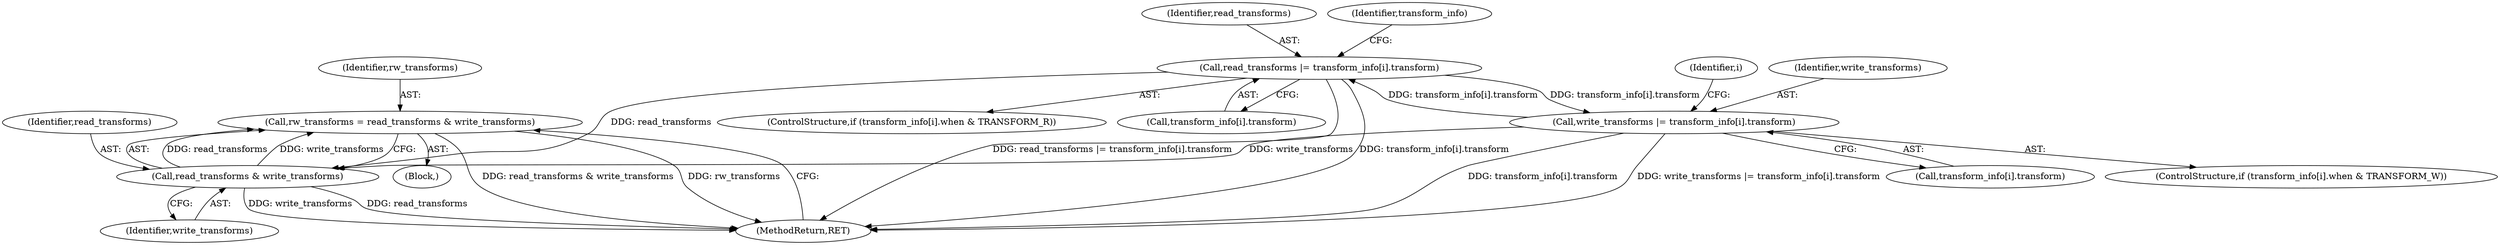 digraph "0_Android_9d4853418ab2f754c2b63e091c29c5529b8b86ca_26@API" {
"1000146" [label="(Call,rw_transforms = read_transforms & write_transforms)"];
"1000148" [label="(Call,read_transforms & write_transforms)"];
"1000124" [label="(Call,read_transforms |= transform_info[i].transform)"];
"1000139" [label="(Call,write_transforms |= transform_info[i].transform)"];
"1000146" [label="(Call,rw_transforms = read_transforms & write_transforms)"];
"1000124" [label="(Call,read_transforms |= transform_info[i].transform)"];
"1000139" [label="(Call,write_transforms |= transform_info[i].transform)"];
"1000104" [label="(Block,)"];
"1000126" [label="(Call,transform_info[i].transform)"];
"1000131" [label="(ControlStructure,if (transform_info[i].when & TRANSFORM_W))"];
"1000141" [label="(Call,transform_info[i].transform)"];
"1000125" [label="(Identifier,read_transforms)"];
"1000140" [label="(Identifier,write_transforms)"];
"1000114" [label="(Identifier,i)"];
"1000150" [label="(Identifier,write_transforms)"];
"1000135" [label="(Identifier,transform_info)"];
"1000151" [label="(MethodReturn,RET)"];
"1000149" [label="(Identifier,read_transforms)"];
"1000148" [label="(Call,read_transforms & write_transforms)"];
"1000147" [label="(Identifier,rw_transforms)"];
"1000116" [label="(ControlStructure,if (transform_info[i].when & TRANSFORM_R))"];
"1000146" -> "1000104"  [label="AST: "];
"1000146" -> "1000148"  [label="CFG: "];
"1000147" -> "1000146"  [label="AST: "];
"1000148" -> "1000146"  [label="AST: "];
"1000151" -> "1000146"  [label="CFG: "];
"1000146" -> "1000151"  [label="DDG: read_transforms & write_transforms"];
"1000146" -> "1000151"  [label="DDG: rw_transforms"];
"1000148" -> "1000146"  [label="DDG: read_transforms"];
"1000148" -> "1000146"  [label="DDG: write_transforms"];
"1000148" -> "1000150"  [label="CFG: "];
"1000149" -> "1000148"  [label="AST: "];
"1000150" -> "1000148"  [label="AST: "];
"1000148" -> "1000151"  [label="DDG: write_transforms"];
"1000148" -> "1000151"  [label="DDG: read_transforms"];
"1000124" -> "1000148"  [label="DDG: read_transforms"];
"1000139" -> "1000148"  [label="DDG: write_transforms"];
"1000124" -> "1000116"  [label="AST: "];
"1000124" -> "1000126"  [label="CFG: "];
"1000125" -> "1000124"  [label="AST: "];
"1000126" -> "1000124"  [label="AST: "];
"1000135" -> "1000124"  [label="CFG: "];
"1000124" -> "1000151"  [label="DDG: transform_info[i].transform"];
"1000124" -> "1000151"  [label="DDG: read_transforms |= transform_info[i].transform"];
"1000139" -> "1000124"  [label="DDG: transform_info[i].transform"];
"1000124" -> "1000139"  [label="DDG: transform_info[i].transform"];
"1000139" -> "1000131"  [label="AST: "];
"1000139" -> "1000141"  [label="CFG: "];
"1000140" -> "1000139"  [label="AST: "];
"1000141" -> "1000139"  [label="AST: "];
"1000114" -> "1000139"  [label="CFG: "];
"1000139" -> "1000151"  [label="DDG: transform_info[i].transform"];
"1000139" -> "1000151"  [label="DDG: write_transforms |= transform_info[i].transform"];
}
